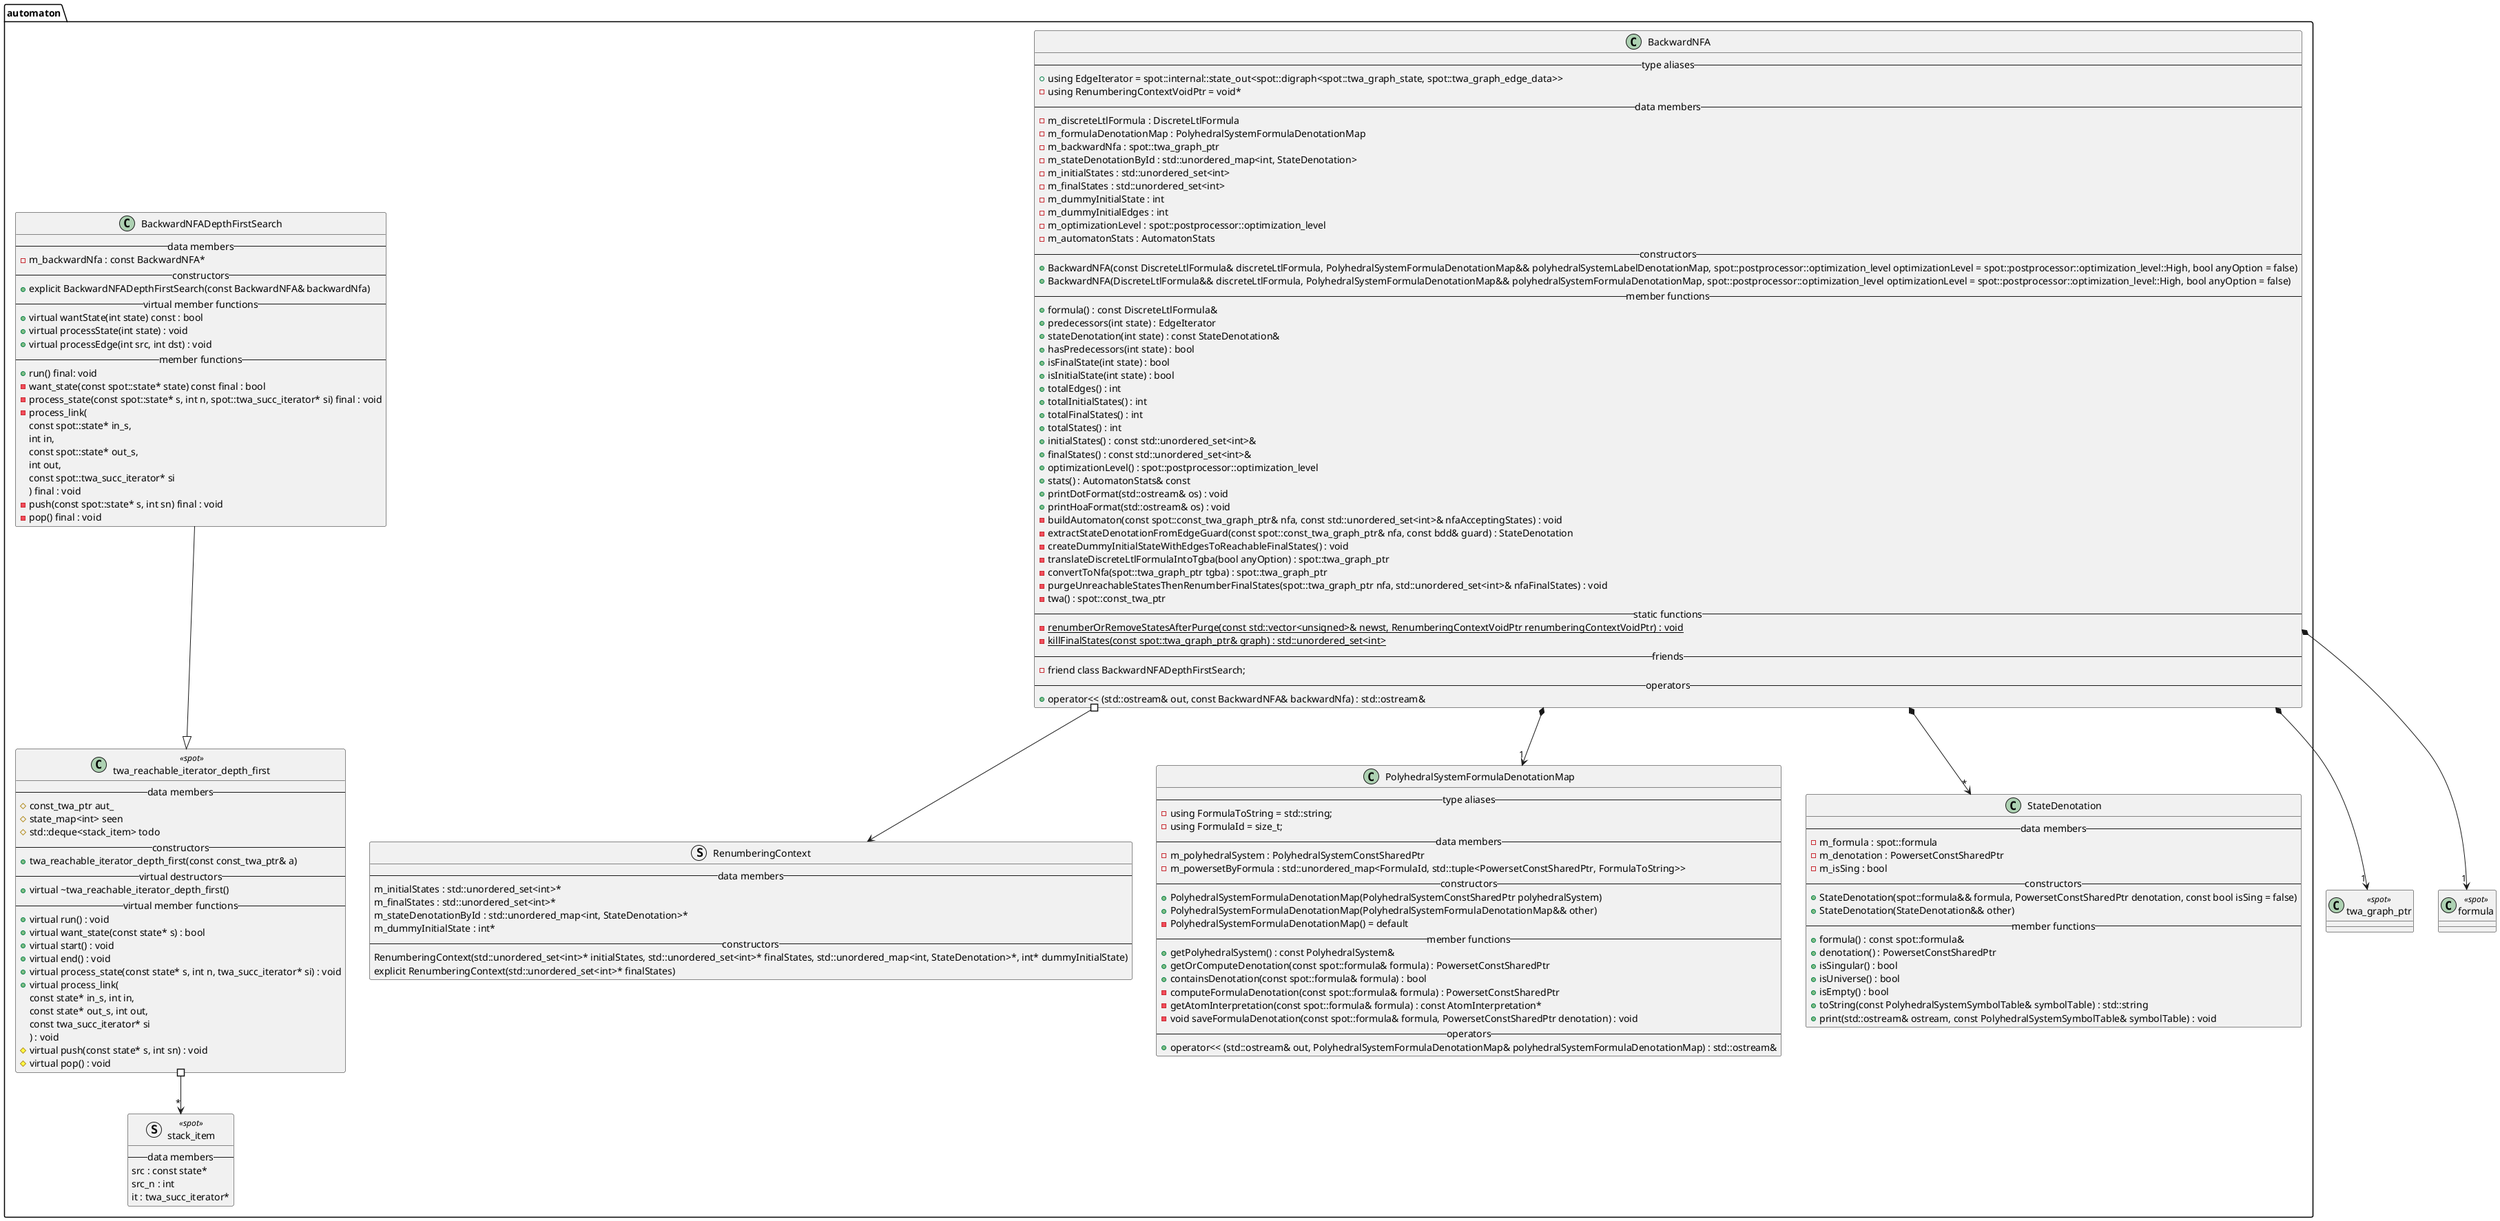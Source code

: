 @startuml

/' Objects '/
package automaton {
    class BackwardNFA {
        --type aliases--
        +using EdgeIterator = spot::internal::state_out<spot::digraph<spot::twa_graph_state, spot::twa_graph_edge_data>>
        -using RenumberingContextVoidPtr = void*
        --data members--
        -m_discreteLtlFormula : DiscreteLtlFormula
        -m_formulaDenotationMap : PolyhedralSystemFormulaDenotationMap
        -m_backwardNfa : spot::twa_graph_ptr
        -m_stateDenotationById : std::unordered_map<int, StateDenotation>
        -m_initialStates : std::unordered_set<int>
        -m_finalStates : std::unordered_set<int>
        -m_dummyInitialState : int
        -m_dummyInitialEdges : int
        -m_optimizationLevel : spot::postprocessor::optimization_level
        -m_automatonStats : AutomatonStats
        --constructors--
        +BackwardNFA(const DiscreteLtlFormula& discreteLtlFormula, PolyhedralSystemFormulaDenotationMap&& polyhedralSystemLabelDenotationMap, spot::postprocessor::optimization_level optimizationLevel = spot::postprocessor::optimization_level::High, bool anyOption = false)
        +BackwardNFA(DiscreteLtlFormula&& discreteLtlFormula, PolyhedralSystemFormulaDenotationMap&& polyhedralSystemFormulaDenotationMap, spot::postprocessor::optimization_level optimizationLevel = spot::postprocessor::optimization_level::High, bool anyOption = false)
        --member functions--
        +formula() : const DiscreteLtlFormula&
        +predecessors(int state) : EdgeIterator
        +stateDenotation(int state) : const StateDenotation&
        +hasPredecessors(int state) : bool
        +isFinalState(int state) : bool
        +isInitialState(int state) : bool
        +totalEdges() : int
        +totalInitialStates() : int
        +totalFinalStates() : int
        +totalStates() : int
        +initialStates() : const std::unordered_set<int>&
        +finalStates() : const std::unordered_set<int>&
        +optimizationLevel() : spot::postprocessor::optimization_level
        +stats() : AutomatonStats& const
        +printDotFormat(std::ostream& os) : void
        +printHoaFormat(std::ostream& os) : void
        -buildAutomaton(const spot::const_twa_graph_ptr& nfa, const std::unordered_set<int>& nfaAcceptingStates) : void
        -extractStateDenotationFromEdgeGuard(const spot::const_twa_graph_ptr& nfa, const bdd& guard) : StateDenotation
        -createDummyInitialStateWithEdgesToReachableFinalStates() : void
        -translateDiscreteLtlFormulaIntoTgba(bool anyOption) : spot::twa_graph_ptr
        -convertToNfa(spot::twa_graph_ptr tgba) : spot::twa_graph_ptr
        -purgeUnreachableStatesThenRenumberFinalStates(spot::twa_graph_ptr nfa, std::unordered_set<int>& nfaFinalStates) : void
        -twa() : spot::const_twa_ptr
        --static functions--
        -{static} renumberOrRemoveStatesAfterPurge(const std::vector<unsigned>& newst, RenumberingContextVoidPtr renumberingContextVoidPtr) : void
        -{static} killFinalStates(const spot::twa_graph_ptr& graph) : std::unordered_set<int>
        --friends--
        -friend class BackwardNFADepthFirstSearch;
        --operators--
        +operator<< (std::ostream& out, const BackwardNFA& backwardNfa) : std::ostream&
    }

    struct RenumberingContext {
        --data members--
        m_initialStates : std::unordered_set<int>*
        m_finalStates : std::unordered_set<int>*
        m_stateDenotationById : std::unordered_map<int, StateDenotation>*
        m_dummyInitialState : int*
        --constructors--
        RenumberingContext(std::unordered_set<int>* initialStates, std::unordered_set<int>* finalStates, std::unordered_map<int, StateDenotation>*, int* dummyInitialState)
        explicit RenumberingContext(std::unordered_set<int>* finalStates)
    }

    class PolyhedralSystemFormulaDenotationMap {
        --type aliases--
        -using FormulaToString = std::string;
        -using FormulaId = size_t;
        --data members--
        -m_polyhedralSystem : PolyhedralSystemConstSharedPtr
        -m_powersetByFormula : std::unordered_map<FormulaId, std::tuple<PowersetConstSharedPtr, FormulaToString>>
        --constructors--
        +PolyhedralSystemFormulaDenotationMap(PolyhedralSystemConstSharedPtr polyhedralSystem)
        +PolyhedralSystemFormulaDenotationMap(PolyhedralSystemFormulaDenotationMap&& other)
        -PolyhedralSystemFormulaDenotationMap() = default
        --member functions--
        +getPolyhedralSystem() : const PolyhedralSystem&
        +getOrComputeDenotation(const spot::formula& formula) : PowersetConstSharedPtr
        +containsDenotation(const spot::formula& formula) : bool
        -computeFormulaDenotation(const spot::formula& formula) : PowersetConstSharedPtr
        -getAtomInterpretation(const spot::formula& formula) : const AtomInterpretation*
        -void saveFormulaDenotation(const spot::formula& formula, PowersetConstSharedPtr denotation) : void
        --operators--
        +operator<< (std::ostream& out, PolyhedralSystemFormulaDenotationMap& polyhedralSystemFormulaDenotationMap) : std::ostream&
    }

    class StateDenotation {
        --data members--
        -m_formula : spot::formula
        -m_denotation : PowersetConstSharedPtr
        -m_isSing : bool
        --constructors--
        +StateDenotation(spot::formula&& formula, PowersetConstSharedPtr denotation, const bool isSing = false)
        +StateDenotation(StateDenotation&& other)
        --member functions--
        +formula() : const spot::formula&
        +denotation() : PowersetConstSharedPtr
        +isSingular() : bool
        +isUniverse() : bool
        +isEmpty() : bool
        +toString(const PolyhedralSystemSymbolTable& symbolTable) : std::string
        +print(std::ostream& ostream, const PolyhedralSystemSymbolTable& symbolTable) : void
    }

    class BackwardNFADepthFirstSearch {
        --data members--
        -m_backwardNfa : const BackwardNFA*
        --constructors--
        +explicit BackwardNFADepthFirstSearch(const BackwardNFA& backwardNfa)
        --virtual member functions--
        +virtual wantState(int state) const : bool
        +virtual processState(int state) : void
        +virtual processEdge(int src, int dst) : void
        --member functions--
        +run() final: void
        -want_state(const spot::state* state) const final : bool
        -process_state(const spot::state* s, int n, spot::twa_succ_iterator* si) final : void
        -process_link(
            const spot::state* in_s,
            int in,
            const spot::state* out_s,
            int out,
            const spot::twa_succ_iterator* si
        ) final : void
        -push(const spot::state* s, int sn) final : void
        -pop() final : void
    }

    class twa_reachable_iterator_depth_first << spot >>
    {
      --data members--
      #const_twa_ptr aut_
      #state_map<int> seen
      #std::deque<stack_item> todo
      --constructors--
      +twa_reachable_iterator_depth_first(const const_twa_ptr& a)
      --virtual destructors--
      +virtual ~twa_reachable_iterator_depth_first()
      --virtual member functions--
      +virtual run() : void
      +virtual want_state(const state* s) : bool
      +virtual start() : void
      +virtual end() : void
      +virtual process_state(const state* s, int n, twa_succ_iterator* si) : void
      +virtual process_link(
        const state* in_s, int in,
        const state* out_s, int out,
        const twa_succ_iterator* si
      ) : void
      #virtual push(const state* s, int sn) : void
      #virtual pop() : void
    }

    struct stack_item << spot >>
    {
      --data members--
      src : const state*
      src_n : int
      it : twa_succ_iterator*
    }
}

class twa_graph_ptr << spot >> {}
class formula << spot >> {}

BackwardNFA *--> "1" twa_graph_ptr
BackwardNFA *--> "1" formula
BackwardNFA *--> "1" PolyhedralSystemFormulaDenotationMap
BackwardNFA *--> "*" StateDenotation
BackwardNFA #--> RenumberingContext
twa_reachable_iterator_depth_first #--> "*" stack_item
BackwardNFADepthFirstSearch --|> twa_reachable_iterator_depth_first
@enduml
